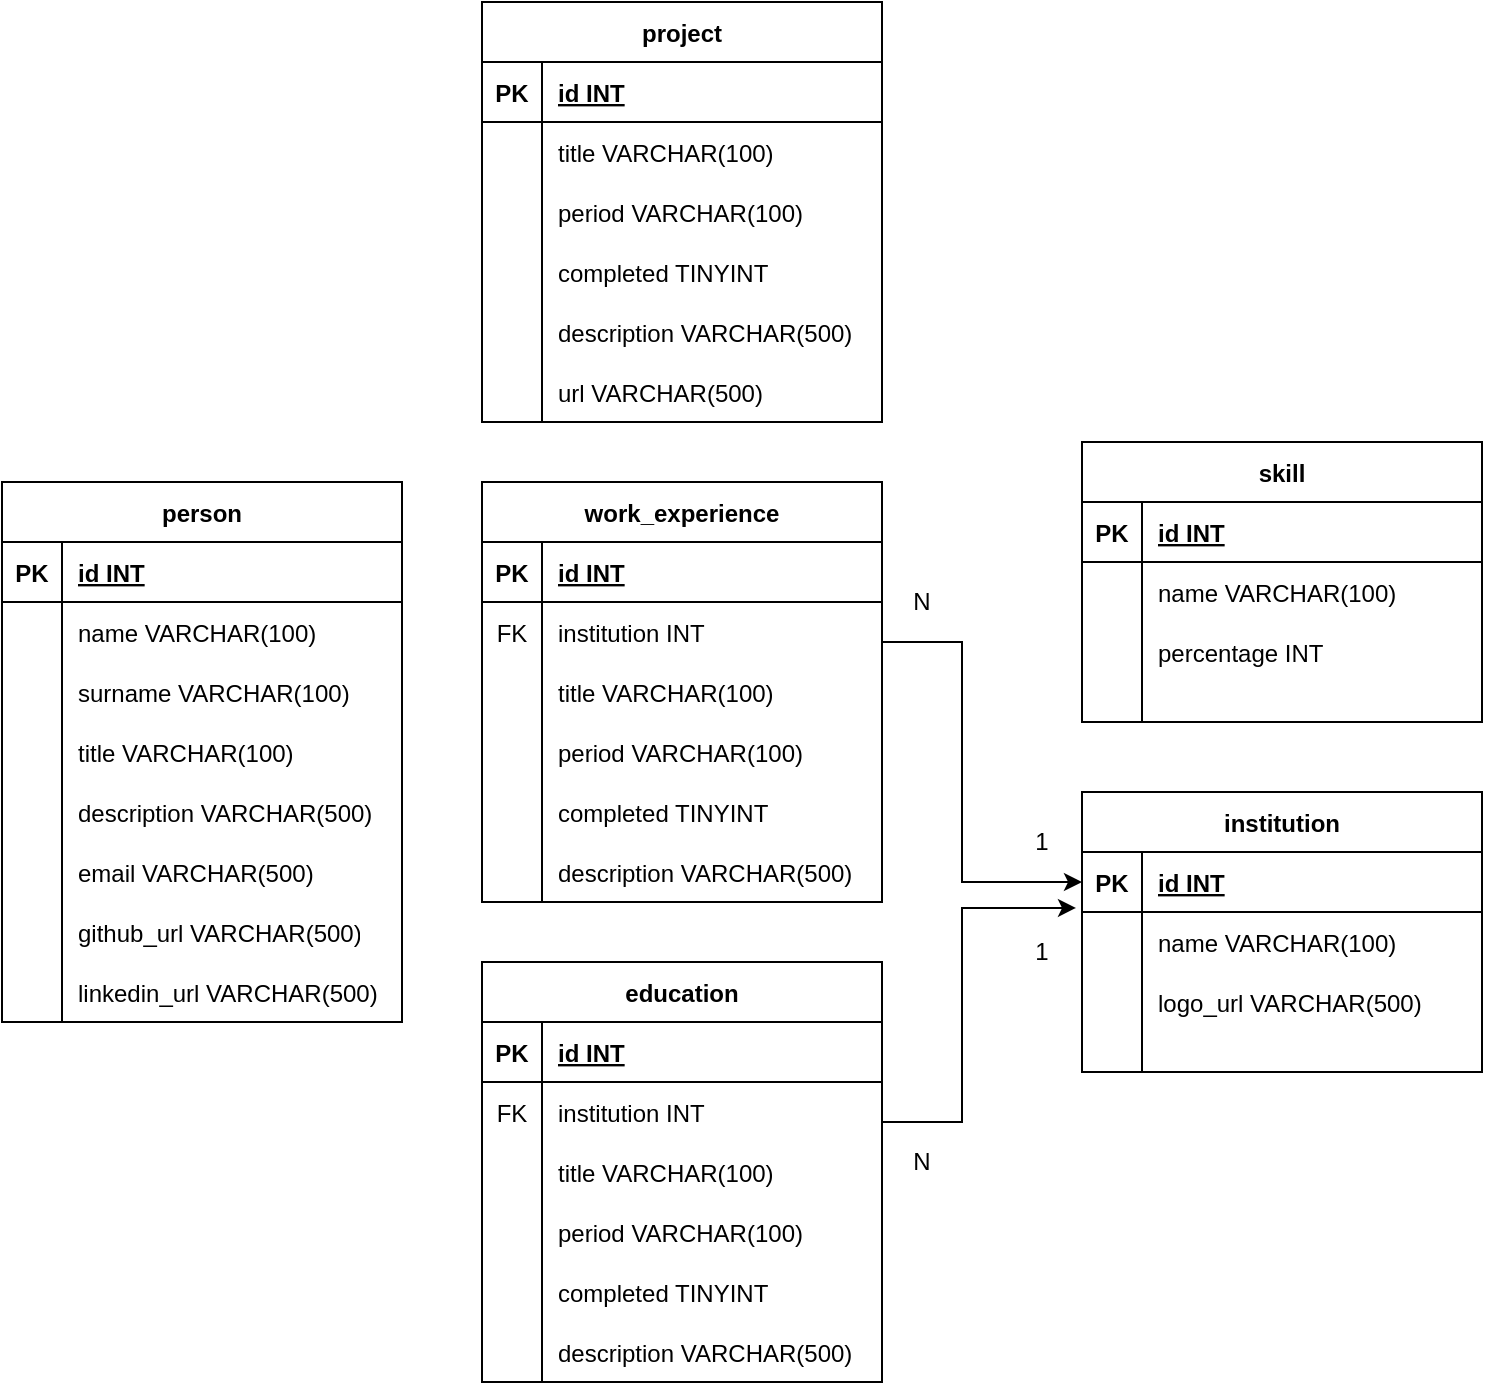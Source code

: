 <mxfile version="20.8.20" type="device"><diagram name="Página-1" id="obpuyUgEvXysboFk7qek"><mxGraphModel dx="1687" dy="878" grid="1" gridSize="10" guides="1" tooltips="1" connect="1" arrows="1" fold="1" page="1" pageScale="1" pageWidth="827" pageHeight="1169" math="0" shadow="0"><root><mxCell id="0"/><mxCell id="1" parent="0"/><mxCell id="9xad826n5PV6afotrgsl-1" value="person" style="shape=table;startSize=30;container=1;collapsible=1;childLayout=tableLayout;fixedRows=1;rowLines=0;fontStyle=1;align=center;resizeLast=1;" parent="1" vertex="1"><mxGeometry x="40" y="360" width="200" height="270" as="geometry"/></mxCell><mxCell id="9xad826n5PV6afotrgsl-2" value="" style="shape=tableRow;horizontal=0;startSize=0;swimlaneHead=0;swimlaneBody=0;fillColor=none;collapsible=0;dropTarget=0;points=[[0,0.5],[1,0.5]];portConstraint=eastwest;top=0;left=0;right=0;bottom=1;" parent="9xad826n5PV6afotrgsl-1" vertex="1"><mxGeometry y="30" width="200" height="30" as="geometry"/></mxCell><mxCell id="9xad826n5PV6afotrgsl-3" value="PK" style="shape=partialRectangle;connectable=0;fillColor=none;top=0;left=0;bottom=0;right=0;fontStyle=1;overflow=hidden;" parent="9xad826n5PV6afotrgsl-2" vertex="1"><mxGeometry width="30" height="30" as="geometry"><mxRectangle width="30" height="30" as="alternateBounds"/></mxGeometry></mxCell><mxCell id="9xad826n5PV6afotrgsl-4" value="id INT" style="shape=partialRectangle;connectable=0;fillColor=none;top=0;left=0;bottom=0;right=0;align=left;spacingLeft=6;fontStyle=5;overflow=hidden;" parent="9xad826n5PV6afotrgsl-2" vertex="1"><mxGeometry x="30" width="170" height="30" as="geometry"><mxRectangle width="170" height="30" as="alternateBounds"/></mxGeometry></mxCell><mxCell id="9xad826n5PV6afotrgsl-5" value="" style="shape=tableRow;horizontal=0;startSize=0;swimlaneHead=0;swimlaneBody=0;fillColor=none;collapsible=0;dropTarget=0;points=[[0,0.5],[1,0.5]];portConstraint=eastwest;top=0;left=0;right=0;bottom=0;" parent="9xad826n5PV6afotrgsl-1" vertex="1"><mxGeometry y="60" width="200" height="30" as="geometry"/></mxCell><mxCell id="9xad826n5PV6afotrgsl-6" value="" style="shape=partialRectangle;connectable=0;fillColor=none;top=0;left=0;bottom=0;right=0;editable=1;overflow=hidden;" parent="9xad826n5PV6afotrgsl-5" vertex="1"><mxGeometry width="30" height="30" as="geometry"><mxRectangle width="30" height="30" as="alternateBounds"/></mxGeometry></mxCell><mxCell id="9xad826n5PV6afotrgsl-7" value="name VARCHAR(100)" style="shape=partialRectangle;connectable=0;fillColor=none;top=0;left=0;bottom=0;right=0;align=left;spacingLeft=6;overflow=hidden;" parent="9xad826n5PV6afotrgsl-5" vertex="1"><mxGeometry x="30" width="170" height="30" as="geometry"><mxRectangle width="170" height="30" as="alternateBounds"/></mxGeometry></mxCell><mxCell id="9xad826n5PV6afotrgsl-8" value="" style="shape=tableRow;horizontal=0;startSize=0;swimlaneHead=0;swimlaneBody=0;fillColor=none;collapsible=0;dropTarget=0;points=[[0,0.5],[1,0.5]];portConstraint=eastwest;top=0;left=0;right=0;bottom=0;" parent="9xad826n5PV6afotrgsl-1" vertex="1"><mxGeometry y="90" width="200" height="30" as="geometry"/></mxCell><mxCell id="9xad826n5PV6afotrgsl-9" value="" style="shape=partialRectangle;connectable=0;fillColor=none;top=0;left=0;bottom=0;right=0;editable=1;overflow=hidden;" parent="9xad826n5PV6afotrgsl-8" vertex="1"><mxGeometry width="30" height="30" as="geometry"><mxRectangle width="30" height="30" as="alternateBounds"/></mxGeometry></mxCell><mxCell id="9xad826n5PV6afotrgsl-10" value="surname VARCHAR(100)" style="shape=partialRectangle;connectable=0;fillColor=none;top=0;left=0;bottom=0;right=0;align=left;spacingLeft=6;overflow=hidden;" parent="9xad826n5PV6afotrgsl-8" vertex="1"><mxGeometry x="30" width="170" height="30" as="geometry"><mxRectangle width="170" height="30" as="alternateBounds"/></mxGeometry></mxCell><mxCell id="9xad826n5PV6afotrgsl-11" value="" style="shape=tableRow;horizontal=0;startSize=0;swimlaneHead=0;swimlaneBody=0;fillColor=none;collapsible=0;dropTarget=0;points=[[0,0.5],[1,0.5]];portConstraint=eastwest;top=0;left=0;right=0;bottom=0;" parent="9xad826n5PV6afotrgsl-1" vertex="1"><mxGeometry y="120" width="200" height="150" as="geometry"/></mxCell><mxCell id="9xad826n5PV6afotrgsl-12" value="" style="shape=partialRectangle;connectable=0;fillColor=none;top=0;left=0;bottom=0;right=0;editable=1;overflow=hidden;" parent="9xad826n5PV6afotrgsl-11" vertex="1"><mxGeometry width="30" height="150" as="geometry"><mxRectangle width="30" height="150" as="alternateBounds"/></mxGeometry></mxCell><mxCell id="9xad826n5PV6afotrgsl-13" value="" style="shape=partialRectangle;connectable=0;fillColor=none;top=0;left=0;bottom=0;right=0;align=left;spacingLeft=6;overflow=hidden;" parent="9xad826n5PV6afotrgsl-11" vertex="1"><mxGeometry x="30" width="170" height="150" as="geometry"><mxRectangle width="170" height="150" as="alternateBounds"/></mxGeometry></mxCell><mxCell id="9xad826n5PV6afotrgsl-14" value="title VARCHAR(100)" style="shape=partialRectangle;connectable=0;fillColor=none;top=0;left=0;bottom=0;right=0;align=left;spacingLeft=6;overflow=hidden;" parent="1" vertex="1"><mxGeometry x="70" y="480" width="150" height="30" as="geometry"><mxRectangle width="150" height="30" as="alternateBounds"/></mxGeometry></mxCell><mxCell id="9xad826n5PV6afotrgsl-15" value="description VARCHAR(500)" style="shape=partialRectangle;connectable=0;fillColor=none;top=0;left=0;bottom=0;right=0;align=left;spacingLeft=6;overflow=hidden;" parent="1" vertex="1"><mxGeometry x="70" y="510" width="160" height="30" as="geometry"><mxRectangle width="150" height="30" as="alternateBounds"/></mxGeometry></mxCell><mxCell id="9xad826n5PV6afotrgsl-16" value="email VARCHAR(500)" style="shape=partialRectangle;connectable=0;fillColor=none;top=0;left=0;bottom=0;right=0;align=left;spacingLeft=6;overflow=hidden;" parent="1" vertex="1"><mxGeometry x="70" y="540" width="150" height="30" as="geometry"><mxRectangle width="150" height="30" as="alternateBounds"/></mxGeometry></mxCell><mxCell id="9xad826n5PV6afotrgsl-17" value="github_url VARCHAR(500)" style="shape=partialRectangle;connectable=0;fillColor=none;top=0;left=0;bottom=0;right=0;align=left;spacingLeft=6;overflow=hidden;" parent="1" vertex="1"><mxGeometry x="70" y="570" width="150" height="30" as="geometry"><mxRectangle width="150" height="30" as="alternateBounds"/></mxGeometry></mxCell><mxCell id="9xad826n5PV6afotrgsl-18" value="linkedin_url VARCHAR(500)" style="shape=partialRectangle;connectable=0;fillColor=none;top=0;left=0;bottom=0;right=0;align=left;spacingLeft=6;overflow=hidden;" parent="1" vertex="1"><mxGeometry x="70" y="600" width="170" height="30" as="geometry"><mxRectangle width="150" height="30" as="alternateBounds"/></mxGeometry></mxCell><mxCell id="9xad826n5PV6afotrgsl-45" value="project" style="shape=table;startSize=30;container=1;collapsible=1;childLayout=tableLayout;fixedRows=1;rowLines=0;fontStyle=1;align=center;resizeLast=1;" parent="1" vertex="1"><mxGeometry x="280" y="120" width="200" height="210" as="geometry"/></mxCell><mxCell id="9xad826n5PV6afotrgsl-46" value="" style="shape=tableRow;horizontal=0;startSize=0;swimlaneHead=0;swimlaneBody=0;fillColor=none;collapsible=0;dropTarget=0;points=[[0,0.5],[1,0.5]];portConstraint=eastwest;top=0;left=0;right=0;bottom=1;" parent="9xad826n5PV6afotrgsl-45" vertex="1"><mxGeometry y="30" width="200" height="30" as="geometry"/></mxCell><mxCell id="9xad826n5PV6afotrgsl-47" value="PK" style="shape=partialRectangle;connectable=0;fillColor=none;top=0;left=0;bottom=0;right=0;fontStyle=1;overflow=hidden;" parent="9xad826n5PV6afotrgsl-46" vertex="1"><mxGeometry width="30" height="30" as="geometry"><mxRectangle width="30" height="30" as="alternateBounds"/></mxGeometry></mxCell><mxCell id="9xad826n5PV6afotrgsl-48" value="id INT" style="shape=partialRectangle;connectable=0;fillColor=none;top=0;left=0;bottom=0;right=0;align=left;spacingLeft=6;fontStyle=5;overflow=hidden;" parent="9xad826n5PV6afotrgsl-46" vertex="1"><mxGeometry x="30" width="170" height="30" as="geometry"><mxRectangle width="170" height="30" as="alternateBounds"/></mxGeometry></mxCell><mxCell id="9xad826n5PV6afotrgsl-49" value="" style="shape=tableRow;horizontal=0;startSize=0;swimlaneHead=0;swimlaneBody=0;fillColor=none;collapsible=0;dropTarget=0;points=[[0,0.5],[1,0.5]];portConstraint=eastwest;top=0;left=0;right=0;bottom=0;" parent="9xad826n5PV6afotrgsl-45" vertex="1"><mxGeometry y="60" width="200" height="30" as="geometry"/></mxCell><mxCell id="9xad826n5PV6afotrgsl-50" value="" style="shape=partialRectangle;connectable=0;fillColor=none;top=0;left=0;bottom=0;right=0;editable=1;overflow=hidden;" parent="9xad826n5PV6afotrgsl-49" vertex="1"><mxGeometry width="30" height="30" as="geometry"><mxRectangle width="30" height="30" as="alternateBounds"/></mxGeometry></mxCell><mxCell id="9xad826n5PV6afotrgsl-51" value="title VARCHAR(100)" style="shape=partialRectangle;connectable=0;fillColor=none;top=0;left=0;bottom=0;right=0;align=left;spacingLeft=6;overflow=hidden;" parent="9xad826n5PV6afotrgsl-49" vertex="1"><mxGeometry x="30" width="170" height="30" as="geometry"><mxRectangle width="170" height="30" as="alternateBounds"/></mxGeometry></mxCell><mxCell id="9xad826n5PV6afotrgsl-52" value="" style="shape=tableRow;horizontal=0;startSize=0;swimlaneHead=0;swimlaneBody=0;fillColor=none;collapsible=0;dropTarget=0;points=[[0,0.5],[1,0.5]];portConstraint=eastwest;top=0;left=0;right=0;bottom=0;" parent="9xad826n5PV6afotrgsl-45" vertex="1"><mxGeometry y="90" width="200" height="30" as="geometry"/></mxCell><mxCell id="9xad826n5PV6afotrgsl-53" value="" style="shape=partialRectangle;connectable=0;fillColor=none;top=0;left=0;bottom=0;right=0;editable=1;overflow=hidden;" parent="9xad826n5PV6afotrgsl-52" vertex="1"><mxGeometry width="30" height="30" as="geometry"><mxRectangle width="30" height="30" as="alternateBounds"/></mxGeometry></mxCell><mxCell id="9xad826n5PV6afotrgsl-54" value="period VARCHAR(100)" style="shape=partialRectangle;connectable=0;fillColor=none;top=0;left=0;bottom=0;right=0;align=left;spacingLeft=6;overflow=hidden;" parent="9xad826n5PV6afotrgsl-52" vertex="1"><mxGeometry x="30" width="170" height="30" as="geometry"><mxRectangle width="170" height="30" as="alternateBounds"/></mxGeometry></mxCell><mxCell id="9xad826n5PV6afotrgsl-55" value="" style="shape=tableRow;horizontal=0;startSize=0;swimlaneHead=0;swimlaneBody=0;fillColor=none;collapsible=0;dropTarget=0;points=[[0,0.5],[1,0.5]];portConstraint=eastwest;top=0;left=0;right=0;bottom=0;" parent="9xad826n5PV6afotrgsl-45" vertex="1"><mxGeometry y="120" width="200" height="90" as="geometry"/></mxCell><mxCell id="9xad826n5PV6afotrgsl-56" value="" style="shape=partialRectangle;connectable=0;fillColor=none;top=0;left=0;bottom=0;right=0;editable=1;overflow=hidden;" parent="9xad826n5PV6afotrgsl-55" vertex="1"><mxGeometry width="30" height="90" as="geometry"><mxRectangle width="30" height="90" as="alternateBounds"/></mxGeometry></mxCell><mxCell id="9xad826n5PV6afotrgsl-57" value="" style="shape=partialRectangle;connectable=0;fillColor=none;top=0;left=0;bottom=0;right=0;align=left;spacingLeft=6;overflow=hidden;" parent="9xad826n5PV6afotrgsl-55" vertex="1"><mxGeometry x="30" width="170" height="90" as="geometry"><mxRectangle width="170" height="90" as="alternateBounds"/></mxGeometry></mxCell><mxCell id="9xad826n5PV6afotrgsl-58" value="completed TINYINT" style="shape=partialRectangle;connectable=0;fillColor=none;top=0;left=0;bottom=0;right=0;align=left;spacingLeft=6;overflow=hidden;" parent="1" vertex="1"><mxGeometry x="310" y="240" width="150" height="30" as="geometry"><mxRectangle width="150" height="30" as="alternateBounds"/></mxGeometry></mxCell><mxCell id="9xad826n5PV6afotrgsl-59" value="description VARCHAR(500)" style="shape=partialRectangle;connectable=0;fillColor=none;top=0;left=0;bottom=0;right=0;align=left;spacingLeft=6;overflow=hidden;" parent="1" vertex="1"><mxGeometry x="310" y="270" width="160" height="30" as="geometry"><mxRectangle width="150" height="30" as="alternateBounds"/></mxGeometry></mxCell><mxCell id="9xad826n5PV6afotrgsl-60" value="url VARCHAR(500)" style="shape=partialRectangle;connectable=0;fillColor=none;top=0;left=0;bottom=0;right=0;align=left;spacingLeft=6;overflow=hidden;" parent="1" vertex="1"><mxGeometry x="310" y="300" width="150" height="30" as="geometry"><mxRectangle width="150" height="30" as="alternateBounds"/></mxGeometry></mxCell><mxCell id="9xad826n5PV6afotrgsl-63" value="work_experience" style="shape=table;startSize=30;container=1;collapsible=1;childLayout=tableLayout;fixedRows=1;rowLines=0;fontStyle=1;align=center;resizeLast=1;" parent="1" vertex="1"><mxGeometry x="280" y="360" width="200" height="210" as="geometry"/></mxCell><mxCell id="9xad826n5PV6afotrgsl-64" value="" style="shape=tableRow;horizontal=0;startSize=0;swimlaneHead=0;swimlaneBody=0;fillColor=none;collapsible=0;dropTarget=0;points=[[0,0.5],[1,0.5]];portConstraint=eastwest;top=0;left=0;right=0;bottom=1;" parent="9xad826n5PV6afotrgsl-63" vertex="1"><mxGeometry y="30" width="200" height="30" as="geometry"/></mxCell><mxCell id="9xad826n5PV6afotrgsl-65" value="PK" style="shape=partialRectangle;connectable=0;fillColor=none;top=0;left=0;bottom=0;right=0;fontStyle=1;overflow=hidden;" parent="9xad826n5PV6afotrgsl-64" vertex="1"><mxGeometry width="30" height="30" as="geometry"><mxRectangle width="30" height="30" as="alternateBounds"/></mxGeometry></mxCell><mxCell id="9xad826n5PV6afotrgsl-66" value="id INT" style="shape=partialRectangle;connectable=0;fillColor=none;top=0;left=0;bottom=0;right=0;align=left;spacingLeft=6;fontStyle=5;overflow=hidden;" parent="9xad826n5PV6afotrgsl-64" vertex="1"><mxGeometry x="30" width="170" height="30" as="geometry"><mxRectangle width="170" height="30" as="alternateBounds"/></mxGeometry></mxCell><mxCell id="9xad826n5PV6afotrgsl-67" value="" style="shape=tableRow;horizontal=0;startSize=0;swimlaneHead=0;swimlaneBody=0;fillColor=none;collapsible=0;dropTarget=0;points=[[0,0.5],[1,0.5]];portConstraint=eastwest;top=0;left=0;right=0;bottom=0;" parent="9xad826n5PV6afotrgsl-63" vertex="1"><mxGeometry y="60" width="200" height="30" as="geometry"/></mxCell><mxCell id="9xad826n5PV6afotrgsl-68" value="FK" style="shape=partialRectangle;connectable=0;fillColor=none;top=0;left=0;bottom=0;right=0;editable=1;overflow=hidden;" parent="9xad826n5PV6afotrgsl-67" vertex="1"><mxGeometry width="30" height="30" as="geometry"><mxRectangle width="30" height="30" as="alternateBounds"/></mxGeometry></mxCell><mxCell id="9xad826n5PV6afotrgsl-69" value="institution INT" style="shape=partialRectangle;connectable=0;fillColor=none;top=0;left=0;bottom=0;right=0;align=left;spacingLeft=6;overflow=hidden;" parent="9xad826n5PV6afotrgsl-67" vertex="1"><mxGeometry x="30" width="170" height="30" as="geometry"><mxRectangle width="170" height="30" as="alternateBounds"/></mxGeometry></mxCell><mxCell id="9xad826n5PV6afotrgsl-70" value="" style="shape=tableRow;horizontal=0;startSize=0;swimlaneHead=0;swimlaneBody=0;fillColor=none;collapsible=0;dropTarget=0;points=[[0,0.5],[1,0.5]];portConstraint=eastwest;top=0;left=0;right=0;bottom=0;" parent="9xad826n5PV6afotrgsl-63" vertex="1"><mxGeometry y="90" width="200" height="30" as="geometry"/></mxCell><mxCell id="9xad826n5PV6afotrgsl-71" value="" style="shape=partialRectangle;connectable=0;fillColor=none;top=0;left=0;bottom=0;right=0;editable=1;overflow=hidden;" parent="9xad826n5PV6afotrgsl-70" vertex="1"><mxGeometry width="30" height="30" as="geometry"><mxRectangle width="30" height="30" as="alternateBounds"/></mxGeometry></mxCell><mxCell id="9xad826n5PV6afotrgsl-72" value="title VARCHAR(100)" style="shape=partialRectangle;connectable=0;fillColor=none;top=0;left=0;bottom=0;right=0;align=left;spacingLeft=6;overflow=hidden;" parent="9xad826n5PV6afotrgsl-70" vertex="1"><mxGeometry x="30" width="170" height="30" as="geometry"><mxRectangle width="170" height="30" as="alternateBounds"/></mxGeometry></mxCell><mxCell id="9xad826n5PV6afotrgsl-73" value="" style="shape=tableRow;horizontal=0;startSize=0;swimlaneHead=0;swimlaneBody=0;fillColor=none;collapsible=0;dropTarget=0;points=[[0,0.5],[1,0.5]];portConstraint=eastwest;top=0;left=0;right=0;bottom=0;" parent="9xad826n5PV6afotrgsl-63" vertex="1"><mxGeometry y="120" width="200" height="90" as="geometry"/></mxCell><mxCell id="9xad826n5PV6afotrgsl-74" value="" style="shape=partialRectangle;connectable=0;fillColor=none;top=0;left=0;bottom=0;right=0;editable=1;overflow=hidden;" parent="9xad826n5PV6afotrgsl-73" vertex="1"><mxGeometry width="30" height="90" as="geometry"><mxRectangle width="30" height="90" as="alternateBounds"/></mxGeometry></mxCell><mxCell id="9xad826n5PV6afotrgsl-75" value="" style="shape=partialRectangle;connectable=0;fillColor=none;top=0;left=0;bottom=0;right=0;align=left;spacingLeft=6;overflow=hidden;" parent="9xad826n5PV6afotrgsl-73" vertex="1"><mxGeometry x="30" width="170" height="90" as="geometry"><mxRectangle width="170" height="90" as="alternateBounds"/></mxGeometry></mxCell><mxCell id="9xad826n5PV6afotrgsl-76" value="period VARCHAR(100)" style="shape=partialRectangle;connectable=0;fillColor=none;top=0;left=0;bottom=0;right=0;align=left;spacingLeft=6;overflow=hidden;" parent="1" vertex="1"><mxGeometry x="310" y="480" width="150" height="30" as="geometry"><mxRectangle width="150" height="30" as="alternateBounds"/></mxGeometry></mxCell><mxCell id="9xad826n5PV6afotrgsl-77" value="completed TINYINT" style="shape=partialRectangle;connectable=0;fillColor=none;top=0;left=0;bottom=0;right=0;align=left;spacingLeft=6;overflow=hidden;" parent="1" vertex="1"><mxGeometry x="310" y="510" width="160" height="30" as="geometry"><mxRectangle width="150" height="30" as="alternateBounds"/></mxGeometry></mxCell><mxCell id="9xad826n5PV6afotrgsl-78" value="description VARCHAR(500)" style="shape=partialRectangle;connectable=0;fillColor=none;top=0;left=0;bottom=0;right=0;align=left;spacingLeft=6;overflow=hidden;" parent="1" vertex="1"><mxGeometry x="310" y="540" width="160" height="30" as="geometry"><mxRectangle width="150" height="30" as="alternateBounds"/></mxGeometry></mxCell><mxCell id="9xad826n5PV6afotrgsl-96" value="education" style="shape=table;startSize=30;container=1;collapsible=1;childLayout=tableLayout;fixedRows=1;rowLines=0;fontStyle=1;align=center;resizeLast=1;" parent="1" vertex="1"><mxGeometry x="280" y="600" width="200" height="210" as="geometry"/></mxCell><mxCell id="9xad826n5PV6afotrgsl-97" value="" style="shape=tableRow;horizontal=0;startSize=0;swimlaneHead=0;swimlaneBody=0;fillColor=none;collapsible=0;dropTarget=0;points=[[0,0.5],[1,0.5]];portConstraint=eastwest;top=0;left=0;right=0;bottom=1;" parent="9xad826n5PV6afotrgsl-96" vertex="1"><mxGeometry y="30" width="200" height="30" as="geometry"/></mxCell><mxCell id="9xad826n5PV6afotrgsl-98" value="PK" style="shape=partialRectangle;connectable=0;fillColor=none;top=0;left=0;bottom=0;right=0;fontStyle=1;overflow=hidden;" parent="9xad826n5PV6afotrgsl-97" vertex="1"><mxGeometry width="30" height="30" as="geometry"><mxRectangle width="30" height="30" as="alternateBounds"/></mxGeometry></mxCell><mxCell id="9xad826n5PV6afotrgsl-99" value="id INT" style="shape=partialRectangle;connectable=0;fillColor=none;top=0;left=0;bottom=0;right=0;align=left;spacingLeft=6;fontStyle=5;overflow=hidden;" parent="9xad826n5PV6afotrgsl-97" vertex="1"><mxGeometry x="30" width="170" height="30" as="geometry"><mxRectangle width="170" height="30" as="alternateBounds"/></mxGeometry></mxCell><mxCell id="9xad826n5PV6afotrgsl-100" value="" style="shape=tableRow;horizontal=0;startSize=0;swimlaneHead=0;swimlaneBody=0;fillColor=none;collapsible=0;dropTarget=0;points=[[0,0.5],[1,0.5]];portConstraint=eastwest;top=0;left=0;right=0;bottom=0;" parent="9xad826n5PV6afotrgsl-96" vertex="1"><mxGeometry y="60" width="200" height="30" as="geometry"/></mxCell><mxCell id="9xad826n5PV6afotrgsl-101" value="FK" style="shape=partialRectangle;connectable=0;fillColor=none;top=0;left=0;bottom=0;right=0;editable=1;overflow=hidden;" parent="9xad826n5PV6afotrgsl-100" vertex="1"><mxGeometry width="30" height="30" as="geometry"><mxRectangle width="30" height="30" as="alternateBounds"/></mxGeometry></mxCell><mxCell id="9xad826n5PV6afotrgsl-102" value="institution INT" style="shape=partialRectangle;connectable=0;fillColor=none;top=0;left=0;bottom=0;right=0;align=left;spacingLeft=6;overflow=hidden;" parent="9xad826n5PV6afotrgsl-100" vertex="1"><mxGeometry x="30" width="170" height="30" as="geometry"><mxRectangle width="170" height="30" as="alternateBounds"/></mxGeometry></mxCell><mxCell id="9xad826n5PV6afotrgsl-103" value="" style="shape=tableRow;horizontal=0;startSize=0;swimlaneHead=0;swimlaneBody=0;fillColor=none;collapsible=0;dropTarget=0;points=[[0,0.5],[1,0.5]];portConstraint=eastwest;top=0;left=0;right=0;bottom=0;" parent="9xad826n5PV6afotrgsl-96" vertex="1"><mxGeometry y="90" width="200" height="30" as="geometry"/></mxCell><mxCell id="9xad826n5PV6afotrgsl-104" value="" style="shape=partialRectangle;connectable=0;fillColor=none;top=0;left=0;bottom=0;right=0;editable=1;overflow=hidden;" parent="9xad826n5PV6afotrgsl-103" vertex="1"><mxGeometry width="30" height="30" as="geometry"><mxRectangle width="30" height="30" as="alternateBounds"/></mxGeometry></mxCell><mxCell id="9xad826n5PV6afotrgsl-105" value="title VARCHAR(100)" style="shape=partialRectangle;connectable=0;fillColor=none;top=0;left=0;bottom=0;right=0;align=left;spacingLeft=6;overflow=hidden;" parent="9xad826n5PV6afotrgsl-103" vertex="1"><mxGeometry x="30" width="170" height="30" as="geometry"><mxRectangle width="170" height="30" as="alternateBounds"/></mxGeometry></mxCell><mxCell id="9xad826n5PV6afotrgsl-106" value="" style="shape=tableRow;horizontal=0;startSize=0;swimlaneHead=0;swimlaneBody=0;fillColor=none;collapsible=0;dropTarget=0;points=[[0,0.5],[1,0.5]];portConstraint=eastwest;top=0;left=0;right=0;bottom=0;" parent="9xad826n5PV6afotrgsl-96" vertex="1"><mxGeometry y="120" width="200" height="90" as="geometry"/></mxCell><mxCell id="9xad826n5PV6afotrgsl-107" value="" style="shape=partialRectangle;connectable=0;fillColor=none;top=0;left=0;bottom=0;right=0;editable=1;overflow=hidden;" parent="9xad826n5PV6afotrgsl-106" vertex="1"><mxGeometry width="30" height="90" as="geometry"><mxRectangle width="30" height="90" as="alternateBounds"/></mxGeometry></mxCell><mxCell id="9xad826n5PV6afotrgsl-108" value="" style="shape=partialRectangle;connectable=0;fillColor=none;top=0;left=0;bottom=0;right=0;align=left;spacingLeft=6;overflow=hidden;" parent="9xad826n5PV6afotrgsl-106" vertex="1"><mxGeometry x="30" width="170" height="90" as="geometry"><mxRectangle width="170" height="90" as="alternateBounds"/></mxGeometry></mxCell><mxCell id="9xad826n5PV6afotrgsl-109" value="period VARCHAR(100)" style="shape=partialRectangle;connectable=0;fillColor=none;top=0;left=0;bottom=0;right=0;align=left;spacingLeft=6;overflow=hidden;" parent="1" vertex="1"><mxGeometry x="310" y="720" width="150" height="30" as="geometry"><mxRectangle width="150" height="30" as="alternateBounds"/></mxGeometry></mxCell><mxCell id="9xad826n5PV6afotrgsl-110" value="completed TINYINT" style="shape=partialRectangle;connectable=0;fillColor=none;top=0;left=0;bottom=0;right=0;align=left;spacingLeft=6;overflow=hidden;" parent="1" vertex="1"><mxGeometry x="310" y="750" width="160" height="30" as="geometry"><mxRectangle width="150" height="30" as="alternateBounds"/></mxGeometry></mxCell><mxCell id="9xad826n5PV6afotrgsl-111" value="description VARCHAR(500)" style="shape=partialRectangle;connectable=0;fillColor=none;top=0;left=0;bottom=0;right=0;align=left;spacingLeft=6;overflow=hidden;" parent="1" vertex="1"><mxGeometry x="310" y="780" width="160" height="30" as="geometry"><mxRectangle width="150" height="30" as="alternateBounds"/></mxGeometry></mxCell><mxCell id="9xad826n5PV6afotrgsl-112" value="skill" style="shape=table;startSize=30;container=1;collapsible=1;childLayout=tableLayout;fixedRows=1;rowLines=0;fontStyle=1;align=center;resizeLast=1;" parent="1" vertex="1"><mxGeometry x="580" y="340" width="200" height="140" as="geometry"/></mxCell><mxCell id="9xad826n5PV6afotrgsl-113" value="" style="shape=tableRow;horizontal=0;startSize=0;swimlaneHead=0;swimlaneBody=0;fillColor=none;collapsible=0;dropTarget=0;points=[[0,0.5],[1,0.5]];portConstraint=eastwest;top=0;left=0;right=0;bottom=1;" parent="9xad826n5PV6afotrgsl-112" vertex="1"><mxGeometry y="30" width="200" height="30" as="geometry"/></mxCell><mxCell id="9xad826n5PV6afotrgsl-114" value="PK" style="shape=partialRectangle;connectable=0;fillColor=none;top=0;left=0;bottom=0;right=0;fontStyle=1;overflow=hidden;" parent="9xad826n5PV6afotrgsl-113" vertex="1"><mxGeometry width="30" height="30" as="geometry"><mxRectangle width="30" height="30" as="alternateBounds"/></mxGeometry></mxCell><mxCell id="9xad826n5PV6afotrgsl-115" value="id INT" style="shape=partialRectangle;connectable=0;fillColor=none;top=0;left=0;bottom=0;right=0;align=left;spacingLeft=6;fontStyle=5;overflow=hidden;" parent="9xad826n5PV6afotrgsl-113" vertex="1"><mxGeometry x="30" width="170" height="30" as="geometry"><mxRectangle width="170" height="30" as="alternateBounds"/></mxGeometry></mxCell><mxCell id="9xad826n5PV6afotrgsl-116" value="" style="shape=tableRow;horizontal=0;startSize=0;swimlaneHead=0;swimlaneBody=0;fillColor=none;collapsible=0;dropTarget=0;points=[[0,0.5],[1,0.5]];portConstraint=eastwest;top=0;left=0;right=0;bottom=0;" parent="9xad826n5PV6afotrgsl-112" vertex="1"><mxGeometry y="60" width="200" height="30" as="geometry"/></mxCell><mxCell id="9xad826n5PV6afotrgsl-117" value="" style="shape=partialRectangle;connectable=0;fillColor=none;top=0;left=0;bottom=0;right=0;editable=1;overflow=hidden;" parent="9xad826n5PV6afotrgsl-116" vertex="1"><mxGeometry width="30" height="30" as="geometry"><mxRectangle width="30" height="30" as="alternateBounds"/></mxGeometry></mxCell><mxCell id="9xad826n5PV6afotrgsl-118" value="name VARCHAR(100)" style="shape=partialRectangle;connectable=0;fillColor=none;top=0;left=0;bottom=0;right=0;align=left;spacingLeft=6;overflow=hidden;" parent="9xad826n5PV6afotrgsl-116" vertex="1"><mxGeometry x="30" width="170" height="30" as="geometry"><mxRectangle width="170" height="30" as="alternateBounds"/></mxGeometry></mxCell><mxCell id="9xad826n5PV6afotrgsl-119" value="" style="shape=tableRow;horizontal=0;startSize=0;swimlaneHead=0;swimlaneBody=0;fillColor=none;collapsible=0;dropTarget=0;points=[[0,0.5],[1,0.5]];portConstraint=eastwest;top=0;left=0;right=0;bottom=0;" parent="9xad826n5PV6afotrgsl-112" vertex="1"><mxGeometry y="90" width="200" height="30" as="geometry"/></mxCell><mxCell id="9xad826n5PV6afotrgsl-120" value="" style="shape=partialRectangle;connectable=0;fillColor=none;top=0;left=0;bottom=0;right=0;editable=1;overflow=hidden;" parent="9xad826n5PV6afotrgsl-119" vertex="1"><mxGeometry width="30" height="30" as="geometry"><mxRectangle width="30" height="30" as="alternateBounds"/></mxGeometry></mxCell><mxCell id="9xad826n5PV6afotrgsl-121" value="percentage INT" style="shape=partialRectangle;connectable=0;fillColor=none;top=0;left=0;bottom=0;right=0;align=left;spacingLeft=6;overflow=hidden;" parent="9xad826n5PV6afotrgsl-119" vertex="1"><mxGeometry x="30" width="170" height="30" as="geometry"><mxRectangle width="170" height="30" as="alternateBounds"/></mxGeometry></mxCell><mxCell id="9xad826n5PV6afotrgsl-122" value="" style="shape=tableRow;horizontal=0;startSize=0;swimlaneHead=0;swimlaneBody=0;fillColor=none;collapsible=0;dropTarget=0;points=[[0,0.5],[1,0.5]];portConstraint=eastwest;top=0;left=0;right=0;bottom=0;" parent="9xad826n5PV6afotrgsl-112" vertex="1"><mxGeometry y="120" width="200" height="20" as="geometry"/></mxCell><mxCell id="9xad826n5PV6afotrgsl-123" value="" style="shape=partialRectangle;connectable=0;fillColor=none;top=0;left=0;bottom=0;right=0;editable=1;overflow=hidden;" parent="9xad826n5PV6afotrgsl-122" vertex="1"><mxGeometry width="30" height="20" as="geometry"><mxRectangle width="30" height="20" as="alternateBounds"/></mxGeometry></mxCell><mxCell id="9xad826n5PV6afotrgsl-124" value="" style="shape=partialRectangle;connectable=0;fillColor=none;top=0;left=0;bottom=0;right=0;align=left;spacingLeft=6;overflow=hidden;" parent="9xad826n5PV6afotrgsl-122" vertex="1"><mxGeometry x="30" width="170" height="20" as="geometry"><mxRectangle width="170" height="20" as="alternateBounds"/></mxGeometry></mxCell><mxCell id="9xad826n5PV6afotrgsl-128" value="institution" style="shape=table;startSize=30;container=1;collapsible=1;childLayout=tableLayout;fixedRows=1;rowLines=0;fontStyle=1;align=center;resizeLast=1;" parent="1" vertex="1"><mxGeometry x="580" y="515" width="200" height="140" as="geometry"/></mxCell><mxCell id="9xad826n5PV6afotrgsl-129" value="" style="shape=tableRow;horizontal=0;startSize=0;swimlaneHead=0;swimlaneBody=0;fillColor=none;collapsible=0;dropTarget=0;points=[[0,0.5],[1,0.5]];portConstraint=eastwest;top=0;left=0;right=0;bottom=1;" parent="9xad826n5PV6afotrgsl-128" vertex="1"><mxGeometry y="30" width="200" height="30" as="geometry"/></mxCell><mxCell id="9xad826n5PV6afotrgsl-130" value="PK" style="shape=partialRectangle;connectable=0;fillColor=none;top=0;left=0;bottom=0;right=0;fontStyle=1;overflow=hidden;" parent="9xad826n5PV6afotrgsl-129" vertex="1"><mxGeometry width="30" height="30" as="geometry"><mxRectangle width="30" height="30" as="alternateBounds"/></mxGeometry></mxCell><mxCell id="9xad826n5PV6afotrgsl-131" value="id INT" style="shape=partialRectangle;connectable=0;fillColor=none;top=0;left=0;bottom=0;right=0;align=left;spacingLeft=6;fontStyle=5;overflow=hidden;" parent="9xad826n5PV6afotrgsl-129" vertex="1"><mxGeometry x="30" width="170" height="30" as="geometry"><mxRectangle width="170" height="30" as="alternateBounds"/></mxGeometry></mxCell><mxCell id="9xad826n5PV6afotrgsl-132" value="" style="shape=tableRow;horizontal=0;startSize=0;swimlaneHead=0;swimlaneBody=0;fillColor=none;collapsible=0;dropTarget=0;points=[[0,0.5],[1,0.5]];portConstraint=eastwest;top=0;left=0;right=0;bottom=0;" parent="9xad826n5PV6afotrgsl-128" vertex="1"><mxGeometry y="60" width="200" height="30" as="geometry"/></mxCell><mxCell id="9xad826n5PV6afotrgsl-133" value="" style="shape=partialRectangle;connectable=0;fillColor=none;top=0;left=0;bottom=0;right=0;editable=1;overflow=hidden;" parent="9xad826n5PV6afotrgsl-132" vertex="1"><mxGeometry width="30" height="30" as="geometry"><mxRectangle width="30" height="30" as="alternateBounds"/></mxGeometry></mxCell><mxCell id="9xad826n5PV6afotrgsl-134" value="name VARCHAR(100)" style="shape=partialRectangle;connectable=0;fillColor=none;top=0;left=0;bottom=0;right=0;align=left;spacingLeft=6;overflow=hidden;" parent="9xad826n5PV6afotrgsl-132" vertex="1"><mxGeometry x="30" width="170" height="30" as="geometry"><mxRectangle width="170" height="30" as="alternateBounds"/></mxGeometry></mxCell><mxCell id="9xad826n5PV6afotrgsl-135" value="" style="shape=tableRow;horizontal=0;startSize=0;swimlaneHead=0;swimlaneBody=0;fillColor=none;collapsible=0;dropTarget=0;points=[[0,0.5],[1,0.5]];portConstraint=eastwest;top=0;left=0;right=0;bottom=0;" parent="9xad826n5PV6afotrgsl-128" vertex="1"><mxGeometry y="90" width="200" height="30" as="geometry"/></mxCell><mxCell id="9xad826n5PV6afotrgsl-136" value="" style="shape=partialRectangle;connectable=0;fillColor=none;top=0;left=0;bottom=0;right=0;editable=1;overflow=hidden;" parent="9xad826n5PV6afotrgsl-135" vertex="1"><mxGeometry width="30" height="30" as="geometry"><mxRectangle width="30" height="30" as="alternateBounds"/></mxGeometry></mxCell><mxCell id="9xad826n5PV6afotrgsl-137" value="logo_url VARCHAR(500)" style="shape=partialRectangle;connectable=0;fillColor=none;top=0;left=0;bottom=0;right=0;align=left;spacingLeft=6;overflow=hidden;" parent="9xad826n5PV6afotrgsl-135" vertex="1"><mxGeometry x="30" width="170" height="30" as="geometry"><mxRectangle width="170" height="30" as="alternateBounds"/></mxGeometry></mxCell><mxCell id="9xad826n5PV6afotrgsl-138" value="" style="shape=tableRow;horizontal=0;startSize=0;swimlaneHead=0;swimlaneBody=0;fillColor=none;collapsible=0;dropTarget=0;points=[[0,0.5],[1,0.5]];portConstraint=eastwest;top=0;left=0;right=0;bottom=0;" parent="9xad826n5PV6afotrgsl-128" vertex="1"><mxGeometry y="120" width="200" height="20" as="geometry"/></mxCell><mxCell id="9xad826n5PV6afotrgsl-139" value="" style="shape=partialRectangle;connectable=0;fillColor=none;top=0;left=0;bottom=0;right=0;editable=1;overflow=hidden;" parent="9xad826n5PV6afotrgsl-138" vertex="1"><mxGeometry width="30" height="20" as="geometry"><mxRectangle width="30" height="20" as="alternateBounds"/></mxGeometry></mxCell><mxCell id="9xad826n5PV6afotrgsl-140" value="" style="shape=partialRectangle;connectable=0;fillColor=none;top=0;left=0;bottom=0;right=0;align=left;spacingLeft=6;overflow=hidden;" parent="9xad826n5PV6afotrgsl-138" vertex="1"><mxGeometry x="30" width="170" height="20" as="geometry"><mxRectangle width="170" height="20" as="alternateBounds"/></mxGeometry></mxCell><mxCell id="9xad826n5PV6afotrgsl-141" value="" style="endArrow=classic;html=1;rounded=0;entryX=0;entryY=0.5;entryDx=0;entryDy=0;" parent="1" target="9xad826n5PV6afotrgsl-129" edge="1"><mxGeometry width="50" height="50" relative="1" as="geometry"><mxPoint x="480" y="440" as="sourcePoint"/><mxPoint x="530" y="390" as="targetPoint"/><Array as="points"><mxPoint x="520" y="440"/><mxPoint x="520" y="560"/></Array></mxGeometry></mxCell><mxCell id="9xad826n5PV6afotrgsl-142" value="" style="endArrow=classic;html=1;rounded=0;entryX=-0.015;entryY=0.933;entryDx=0;entryDy=0;entryPerimeter=0;" parent="1" target="9xad826n5PV6afotrgsl-129" edge="1"><mxGeometry width="50" height="50" relative="1" as="geometry"><mxPoint x="480" y="680" as="sourcePoint"/><mxPoint x="530" y="630" as="targetPoint"/><Array as="points"><mxPoint x="520" y="680"/><mxPoint x="520" y="573"/></Array></mxGeometry></mxCell><mxCell id="a5iBhjiEo5U2GH35hNXZ-1" value="N" style="text;html=1;strokeColor=none;fillColor=none;align=center;verticalAlign=middle;whiteSpace=wrap;rounded=0;" vertex="1" parent="1"><mxGeometry x="490" y="410" width="20" height="20" as="geometry"/></mxCell><mxCell id="a5iBhjiEo5U2GH35hNXZ-2" value="1" style="text;html=1;strokeColor=none;fillColor=none;align=center;verticalAlign=middle;whiteSpace=wrap;rounded=0;" vertex="1" parent="1"><mxGeometry x="550" y="530" width="20" height="20" as="geometry"/></mxCell><mxCell id="a5iBhjiEo5U2GH35hNXZ-3" value="1" style="text;html=1;strokeColor=none;fillColor=none;align=center;verticalAlign=middle;whiteSpace=wrap;rounded=0;" vertex="1" parent="1"><mxGeometry x="550" y="585" width="20" height="20" as="geometry"/></mxCell><mxCell id="a5iBhjiEo5U2GH35hNXZ-4" value="N" style="text;html=1;strokeColor=none;fillColor=none;align=center;verticalAlign=middle;whiteSpace=wrap;rounded=0;" vertex="1" parent="1"><mxGeometry x="490" y="690" width="20" height="20" as="geometry"/></mxCell></root></mxGraphModel></diagram></mxfile>